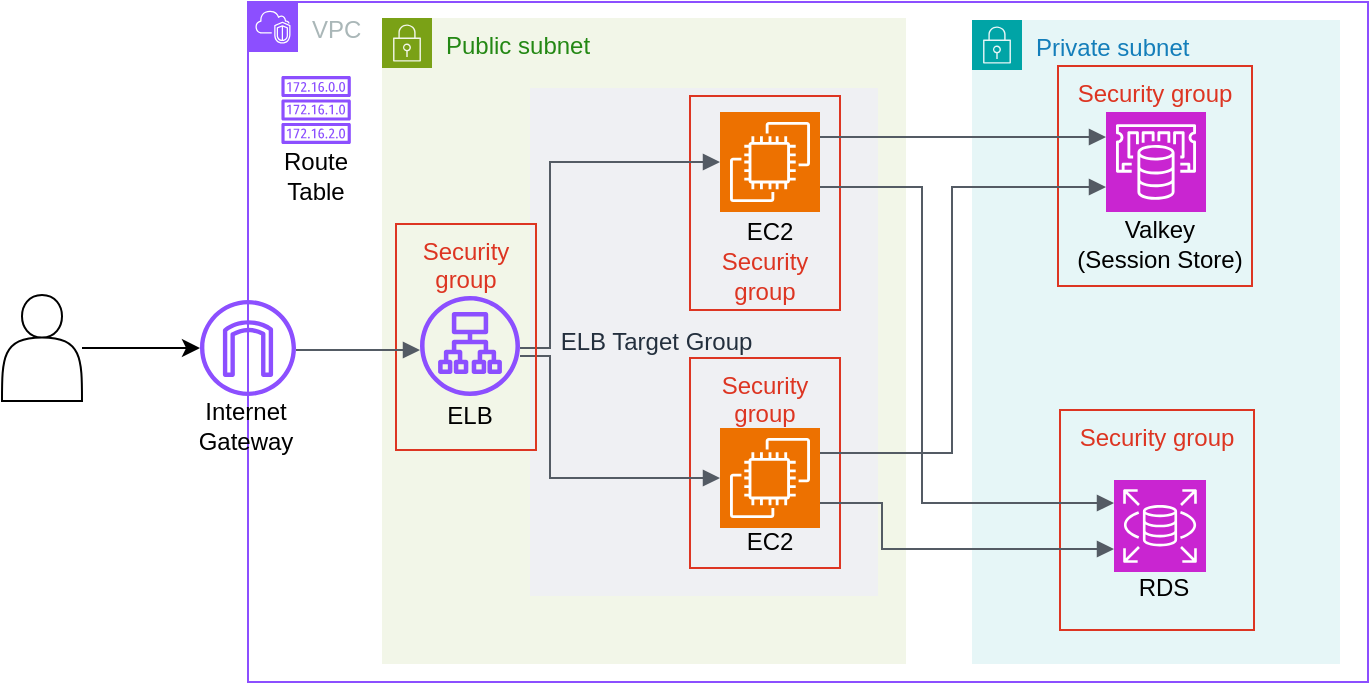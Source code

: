 <mxfile>
    <diagram name="ページ1" id="KkoOO58DPNnWVFGaFwt4">
        <mxGraphModel dx="730" dy="471" grid="0" gridSize="10" guides="1" tooltips="1" connect="1" arrows="1" fold="1" page="1" pageScale="1" pageWidth="827" pageHeight="1169" math="0" shadow="0">
            <root>
                <mxCell id="0"/>
                <mxCell id="1" parent="0"/>
                <mxCell id="rOMrCfA6mVUxZFJZ6AgU-1" value="VPC" style="points=[[0,0],[0.25,0],[0.5,0],[0.75,0],[1,0],[1,0.25],[1,0.5],[1,0.75],[1,1],[0.75,1],[0.5,1],[0.25,1],[0,1],[0,0.75],[0,0.5],[0,0.25]];outlineConnect=0;gradientColor=none;html=1;whiteSpace=wrap;fontSize=12;fontStyle=0;container=1;pointerEvents=0;collapsible=0;recursiveResize=0;shape=mxgraph.aws4.group;grIcon=mxgraph.aws4.group_vpc2;strokeColor=#8C4FFF;fillColor=none;verticalAlign=top;align=left;spacingLeft=30;fontColor=#AAB7B8;dashed=0;" parent="1" vertex="1">
                    <mxGeometry x="192" y="368" width="560" height="340" as="geometry"/>
                </mxCell>
                <mxCell id="rOMrCfA6mVUxZFJZ6AgU-7" value="Public subnet" style="points=[[0,0],[0.25,0],[0.5,0],[0.75,0],[1,0],[1,0.25],[1,0.5],[1,0.75],[1,1],[0.75,1],[0.5,1],[0.25,1],[0,1],[0,0.75],[0,0.5],[0,0.25]];outlineConnect=0;gradientColor=none;html=1;whiteSpace=wrap;fontSize=12;fontStyle=0;container=1;pointerEvents=0;collapsible=0;recursiveResize=0;shape=mxgraph.aws4.group;grIcon=mxgraph.aws4.group_security_group;grStroke=0;strokeColor=#7AA116;fillColor=#F2F6E8;verticalAlign=top;align=left;spacingLeft=30;fontColor=#248814;dashed=0;" parent="rOMrCfA6mVUxZFJZ6AgU-1" vertex="1">
                    <mxGeometry x="67" y="8" width="262" height="323" as="geometry"/>
                </mxCell>
                <mxCell id="11" value="&amp;nbsp; &amp;nbsp; ELB Target Group" style="fillColor=#EFF0F3;strokeColor=none;dashed=0;verticalAlign=middle;fontStyle=0;fontColor=#232F3D;whiteSpace=wrap;html=1;align=left;" vertex="1" parent="rOMrCfA6mVUxZFJZ6AgU-7">
                    <mxGeometry x="74" y="35" width="174" height="254" as="geometry"/>
                </mxCell>
                <mxCell id="13" value="Security group" style="fillColor=none;strokeColor=#DD3522;verticalAlign=bottom;fontStyle=0;fontColor=#DD3522;whiteSpace=wrap;html=1;" vertex="1" parent="rOMrCfA6mVUxZFJZ6AgU-7">
                    <mxGeometry x="154" y="39" width="75" height="107" as="geometry"/>
                </mxCell>
                <mxCell id="rOMrCfA6mVUxZFJZ6AgU-24" value="EC2" style="whiteSpace=wrap;html=1;fillColor=none;strokeColor=none;" parent="rOMrCfA6mVUxZFJZ6AgU-7" vertex="1">
                    <mxGeometry x="169" y="97" width="50" height="20" as="geometry"/>
                </mxCell>
                <mxCell id="rOMrCfA6mVUxZFJZ6AgU-14" value="" style="sketch=0;points=[[0,0,0],[0.25,0,0],[0.5,0,0],[0.75,0,0],[1,0,0],[0,1,0],[0.25,1,0],[0.5,1,0],[0.75,1,0],[1,1,0],[0,0.25,0],[0,0.5,0],[0,0.75,0],[1,0.25,0],[1,0.5,0],[1,0.75,0]];outlineConnect=0;fontColor=#232F3E;fillColor=#ED7100;strokeColor=#ffffff;dashed=0;verticalLabelPosition=bottom;verticalAlign=top;align=center;html=1;fontSize=12;fontStyle=0;aspect=fixed;shape=mxgraph.aws4.resourceIcon;resIcon=mxgraph.aws4.ec2;" parent="rOMrCfA6mVUxZFJZ6AgU-7" vertex="1">
                    <mxGeometry x="169" y="47" width="50" height="50" as="geometry"/>
                </mxCell>
                <mxCell id="14" value="Security group" style="fillColor=none;strokeColor=#DD3522;verticalAlign=top;fontStyle=0;fontColor=#DD3522;whiteSpace=wrap;html=1;" vertex="1" parent="rOMrCfA6mVUxZFJZ6AgU-7">
                    <mxGeometry x="154" y="170" width="75" height="105" as="geometry"/>
                </mxCell>
                <mxCell id="rOMrCfA6mVUxZFJZ6AgU-10" value="" style="sketch=0;points=[[0,0,0],[0.25,0,0],[0.5,0,0],[0.75,0,0],[1,0,0],[0,1,0],[0.25,1,0],[0.5,1,0],[0.75,1,0],[1,1,0],[0,0.25,0],[0,0.5,0],[0,0.75,0],[1,0.25,0],[1,0.5,0],[1,0.75,0]];outlineConnect=0;fontColor=#232F3E;fillColor=#ED7100;strokeColor=#ffffff;dashed=0;verticalLabelPosition=bottom;verticalAlign=top;align=center;html=1;fontSize=12;fontStyle=0;aspect=fixed;shape=mxgraph.aws4.resourceIcon;resIcon=mxgraph.aws4.ec2;" parent="rOMrCfA6mVUxZFJZ6AgU-7" vertex="1">
                    <mxGeometry x="169" y="205" width="50" height="50" as="geometry"/>
                </mxCell>
                <mxCell id="rOMrCfA6mVUxZFJZ6AgU-15" value="" style="sketch=0;outlineConnect=0;fontColor=#232F3E;gradientColor=none;fillColor=#8C4FFF;strokeColor=none;dashed=0;verticalLabelPosition=bottom;verticalAlign=top;align=center;html=1;fontSize=12;fontStyle=0;aspect=fixed;pointerEvents=1;shape=mxgraph.aws4.application_load_balancer;" parent="rOMrCfA6mVUxZFJZ6AgU-7" vertex="1">
                    <mxGeometry x="19" y="139" width="50" height="50" as="geometry"/>
                </mxCell>
                <mxCell id="rOMrCfA6mVUxZFJZ6AgU-19" value="" style="edgeStyle=orthogonalEdgeStyle;html=1;endArrow=block;elbow=vertical;startArrow=none;endFill=1;strokeColor=#545B64;rounded=0;entryX=0;entryY=0.5;entryDx=0;entryDy=0;entryPerimeter=0;" parent="rOMrCfA6mVUxZFJZ6AgU-7" source="rOMrCfA6mVUxZFJZ6AgU-15" target="rOMrCfA6mVUxZFJZ6AgU-14" edge="1">
                    <mxGeometry width="100" relative="1" as="geometry">
                        <mxPoint x="74" y="161" as="sourcePoint"/>
                        <mxPoint x="168" y="161" as="targetPoint"/>
                        <Array as="points">
                            <mxPoint x="84" y="165"/>
                            <mxPoint x="84" y="72"/>
                        </Array>
                    </mxGeometry>
                </mxCell>
                <mxCell id="rOMrCfA6mVUxZFJZ6AgU-20" value="" style="edgeStyle=orthogonalEdgeStyle;html=1;endArrow=block;elbow=vertical;startArrow=none;endFill=1;strokeColor=#545B64;rounded=0;entryX=0;entryY=0.5;entryDx=0;entryDy=0;entryPerimeter=0;" parent="rOMrCfA6mVUxZFJZ6AgU-7" source="rOMrCfA6mVUxZFJZ6AgU-15" target="rOMrCfA6mVUxZFJZ6AgU-10" edge="1">
                    <mxGeometry width="100" relative="1" as="geometry">
                        <mxPoint x="74" y="372" as="sourcePoint"/>
                        <mxPoint x="168" y="372" as="targetPoint"/>
                        <Array as="points">
                            <mxPoint x="84" y="169"/>
                            <mxPoint x="84" y="230"/>
                        </Array>
                    </mxGeometry>
                </mxCell>
                <mxCell id="rOMrCfA6mVUxZFJZ6AgU-26" value="ELB" style="whiteSpace=wrap;html=1;fillColor=none;strokeColor=none;" parent="rOMrCfA6mVUxZFJZ6AgU-7" vertex="1">
                    <mxGeometry x="19" y="189" width="50" height="20" as="geometry"/>
                </mxCell>
                <mxCell id="rOMrCfA6mVUxZFJZ6AgU-23" value="EC2" style="whiteSpace=wrap;html=1;fillColor=none;strokeColor=none;" parent="rOMrCfA6mVUxZFJZ6AgU-7" vertex="1">
                    <mxGeometry x="169" y="252" width="50" height="20" as="geometry"/>
                </mxCell>
                <mxCell id="12" value="Security group" style="fillColor=none;strokeColor=#DD3522;verticalAlign=top;fontStyle=0;fontColor=#DD3522;whiteSpace=wrap;html=1;" vertex="1" parent="rOMrCfA6mVUxZFJZ6AgU-7">
                    <mxGeometry x="7" y="103" width="70" height="113" as="geometry"/>
                </mxCell>
                <mxCell id="rOMrCfA6mVUxZFJZ6AgU-8" value="Private subnet" style="points=[[0,0],[0.25,0],[0.5,0],[0.75,0],[1,0],[1,0.25],[1,0.5],[1,0.75],[1,1],[0.75,1],[0.5,1],[0.25,1],[0,1],[0,0.75],[0,0.5],[0,0.25]];outlineConnect=0;gradientColor=none;html=1;whiteSpace=wrap;fontSize=12;fontStyle=0;container=1;pointerEvents=0;collapsible=0;recursiveResize=0;shape=mxgraph.aws4.group;grIcon=mxgraph.aws4.group_security_group;grStroke=0;strokeColor=#00A4A6;fillColor=#E6F6F7;verticalAlign=top;align=left;spacingLeft=30;fontColor=#147EBA;dashed=0;" parent="rOMrCfA6mVUxZFJZ6AgU-1" vertex="1">
                    <mxGeometry x="362" y="9" width="184" height="322" as="geometry"/>
                </mxCell>
                <mxCell id="16" value="Security group" style="fillColor=none;strokeColor=#DD3522;verticalAlign=top;fontStyle=0;fontColor=#DD3522;whiteSpace=wrap;html=1;" vertex="1" parent="rOMrCfA6mVUxZFJZ6AgU-8">
                    <mxGeometry x="44" y="195" width="97" height="110" as="geometry"/>
                </mxCell>
                <mxCell id="2" value="" style="sketch=0;points=[[0,0,0],[0.25,0,0],[0.5,0,0],[0.75,0,0],[1,0,0],[0,1,0],[0.25,1,0],[0.5,1,0],[0.75,1,0],[1,1,0],[0,0.25,0],[0,0.5,0],[0,0.75,0],[1,0.25,0],[1,0.5,0],[1,0.75,0]];outlineConnect=0;fontColor=#232F3E;fillColor=#C925D1;strokeColor=#ffffff;dashed=0;verticalLabelPosition=bottom;verticalAlign=top;align=center;html=1;fontSize=12;fontStyle=0;aspect=fixed;shape=mxgraph.aws4.resourceIcon;resIcon=mxgraph.aws4.elasticache;" vertex="1" parent="rOMrCfA6mVUxZFJZ6AgU-8">
                    <mxGeometry x="67" y="46" width="50" height="50" as="geometry"/>
                </mxCell>
                <mxCell id="rOMrCfA6mVUxZFJZ6AgU-27" value="Valkey&lt;div&gt;(Session Store)&lt;/div&gt;" style="whiteSpace=wrap;html=1;fillColor=none;strokeColor=none;" parent="rOMrCfA6mVUxZFJZ6AgU-8" vertex="1">
                    <mxGeometry x="47" y="96" width="94" height="32" as="geometry"/>
                </mxCell>
                <mxCell id="rOMrCfA6mVUxZFJZ6AgU-16" value="" style="sketch=0;points=[[0,0,0],[0.25,0,0],[0.5,0,0],[0.75,0,0],[1,0,0],[0,1,0],[0.25,1,0],[0.5,1,0],[0.75,1,0],[1,1,0],[0,0.25,0],[0,0.5,0],[0,0.75,0],[1,0.25,0],[1,0.5,0],[1,0.75,0]];outlineConnect=0;fontColor=#232F3E;fillColor=#C925D1;strokeColor=#ffffff;dashed=0;verticalLabelPosition=bottom;verticalAlign=top;align=center;html=1;fontSize=12;fontStyle=0;aspect=fixed;shape=mxgraph.aws4.resourceIcon;resIcon=mxgraph.aws4.rds;" parent="rOMrCfA6mVUxZFJZ6AgU-8" vertex="1">
                    <mxGeometry x="71" y="230" width="46" height="46" as="geometry"/>
                </mxCell>
                <mxCell id="7" value="RDS" style="whiteSpace=wrap;html=1;fillColor=none;strokeColor=none;" vertex="1" parent="rOMrCfA6mVUxZFJZ6AgU-8">
                    <mxGeometry x="71" y="274" width="50" height="20" as="geometry"/>
                </mxCell>
                <mxCell id="15" value="Security group" style="fillColor=none;strokeColor=#DD3522;verticalAlign=top;fontStyle=0;fontColor=#DD3522;whiteSpace=wrap;html=1;" vertex="1" parent="rOMrCfA6mVUxZFJZ6AgU-8">
                    <mxGeometry x="43" y="23" width="97" height="110" as="geometry"/>
                </mxCell>
                <mxCell id="rOMrCfA6mVUxZFJZ6AgU-21" value="" style="edgeStyle=orthogonalEdgeStyle;html=1;endArrow=block;elbow=vertical;startArrow=none;endFill=1;strokeColor=#545B64;rounded=0;entryX=0;entryY=0.75;entryDx=0;entryDy=0;entryPerimeter=0;exitX=1;exitY=0.25;exitDx=0;exitDy=0;exitPerimeter=0;" parent="rOMrCfA6mVUxZFJZ6AgU-1" source="rOMrCfA6mVUxZFJZ6AgU-10" target="2" edge="1">
                    <mxGeometry width="100" relative="1" as="geometry">
                        <mxPoint x="342" y="225" as="sourcePoint"/>
                        <mxPoint x="350" y="115" as="targetPoint"/>
                        <Array as="points">
                            <mxPoint x="352" y="225"/>
                            <mxPoint x="352" y="93"/>
                        </Array>
                    </mxGeometry>
                </mxCell>
                <mxCell id="rOMrCfA6mVUxZFJZ6AgU-22" value="" style="edgeStyle=orthogonalEdgeStyle;html=1;endArrow=block;elbow=vertical;startArrow=none;endFill=1;strokeColor=#545B64;rounded=0;exitX=1;exitY=0.25;exitDx=0;exitDy=0;exitPerimeter=0;entryX=0;entryY=0.25;entryDx=0;entryDy=0;entryPerimeter=0;" parent="rOMrCfA6mVUxZFJZ6AgU-1" source="rOMrCfA6mVUxZFJZ6AgU-14" target="2" edge="1">
                    <mxGeometry width="100" relative="1" as="geometry">
                        <mxPoint x="150" y="195" as="sourcePoint"/>
                        <mxPoint x="350" y="100" as="targetPoint"/>
                        <Array as="points">
                            <mxPoint x="357" y="68"/>
                            <mxPoint x="357" y="68"/>
                        </Array>
                    </mxGeometry>
                </mxCell>
                <mxCell id="rOMrCfA6mVUxZFJZ6AgU-9" value="" style="sketch=0;outlineConnect=0;fontColor=#232F3E;gradientColor=none;fillColor=#8C4FFF;strokeColor=none;dashed=0;verticalLabelPosition=bottom;verticalAlign=top;align=center;html=1;fontSize=12;fontStyle=0;aspect=fixed;pointerEvents=1;shape=mxgraph.aws4.internet_gateway;" parent="rOMrCfA6mVUxZFJZ6AgU-1" vertex="1">
                    <mxGeometry x="-24" y="149" width="48" height="48" as="geometry"/>
                </mxCell>
                <mxCell id="rOMrCfA6mVUxZFJZ6AgU-17" value="" style="edgeStyle=orthogonalEdgeStyle;html=1;endArrow=block;elbow=vertical;startArrow=none;endFill=1;strokeColor=#545B64;rounded=0;" parent="rOMrCfA6mVUxZFJZ6AgU-1" source="rOMrCfA6mVUxZFJZ6AgU-9" target="rOMrCfA6mVUxZFJZ6AgU-15" edge="1">
                    <mxGeometry width="100" relative="1" as="geometry">
                        <mxPoint x="190" y="200" as="sourcePoint"/>
                        <mxPoint x="290" y="200" as="targetPoint"/>
                        <Array as="points">
                            <mxPoint x="74" y="174"/>
                            <mxPoint x="74" y="174"/>
                        </Array>
                    </mxGeometry>
                </mxCell>
                <mxCell id="9" value="" style="sketch=0;outlineConnect=0;fontColor=#232F3E;gradientColor=none;fillColor=#8C4FFF;strokeColor=none;dashed=0;verticalLabelPosition=bottom;verticalAlign=top;align=center;html=1;fontSize=12;fontStyle=0;aspect=fixed;pointerEvents=1;shape=mxgraph.aws4.route_table;" vertex="1" parent="rOMrCfA6mVUxZFJZ6AgU-1">
                    <mxGeometry x="16.62" y="37" width="34.89" height="34" as="geometry"/>
                </mxCell>
                <mxCell id="10" value="Route&lt;div&gt;Table&lt;/div&gt;" style="whiteSpace=wrap;html=1;fillColor=none;strokeColor=none;" vertex="1" parent="rOMrCfA6mVUxZFJZ6AgU-1">
                    <mxGeometry x="9.07" y="77" width="50" height="20" as="geometry"/>
                </mxCell>
                <mxCell id="rOMrCfA6mVUxZFJZ6AgU-25" value="Internet Gateway" style="whiteSpace=wrap;html=1;fillColor=none;strokeColor=none;" parent="rOMrCfA6mVUxZFJZ6AgU-1" vertex="1">
                    <mxGeometry x="-26" y="197" width="50" height="29" as="geometry"/>
                </mxCell>
                <mxCell id="18" value="" style="edgeStyle=orthogonalEdgeStyle;html=1;endArrow=block;elbow=vertical;startArrow=none;endFill=1;strokeColor=#545B64;rounded=0;entryX=0;entryY=0.75;entryDx=0;entryDy=0;entryPerimeter=0;exitX=1;exitY=0.75;exitDx=0;exitDy=0;exitPerimeter=0;" edge="1" parent="rOMrCfA6mVUxZFJZ6AgU-1" source="rOMrCfA6mVUxZFJZ6AgU-10" target="rOMrCfA6mVUxZFJZ6AgU-16">
                    <mxGeometry width="100" relative="1" as="geometry">
                        <mxPoint x="296" y="236" as="sourcePoint"/>
                        <mxPoint x="439" y="103" as="targetPoint"/>
                        <Array as="points">
                            <mxPoint x="317" y="251"/>
                            <mxPoint x="317" y="273"/>
                        </Array>
                    </mxGeometry>
                </mxCell>
                <mxCell id="19" value="" style="edgeStyle=orthogonalEdgeStyle;html=1;endArrow=block;elbow=vertical;startArrow=none;endFill=1;strokeColor=#545B64;rounded=0;entryX=0;entryY=0.25;entryDx=0;entryDy=0;entryPerimeter=0;exitX=1;exitY=0.75;exitDx=0;exitDy=0;exitPerimeter=0;" edge="1" parent="rOMrCfA6mVUxZFJZ6AgU-1" source="rOMrCfA6mVUxZFJZ6AgU-14" target="rOMrCfA6mVUxZFJZ6AgU-16">
                    <mxGeometry width="100" relative="1" as="geometry">
                        <mxPoint x="296" y="78" as="sourcePoint"/>
                        <mxPoint x="439" y="78" as="targetPoint"/>
                        <Array as="points">
                            <mxPoint x="337" y="93"/>
                            <mxPoint x="337" y="251"/>
                        </Array>
                    </mxGeometry>
                </mxCell>
                <mxCell id="4" style="edgeStyle=none;html=1;" edge="1" parent="1" source="3" target="rOMrCfA6mVUxZFJZ6AgU-9">
                    <mxGeometry relative="1" as="geometry"/>
                </mxCell>
                <mxCell id="3" value="" style="shape=actor;whiteSpace=wrap;html=1;" vertex="1" parent="1">
                    <mxGeometry x="69" y="514.5" width="40" height="53" as="geometry"/>
                </mxCell>
            </root>
        </mxGraphModel>
    </diagram>
</mxfile>